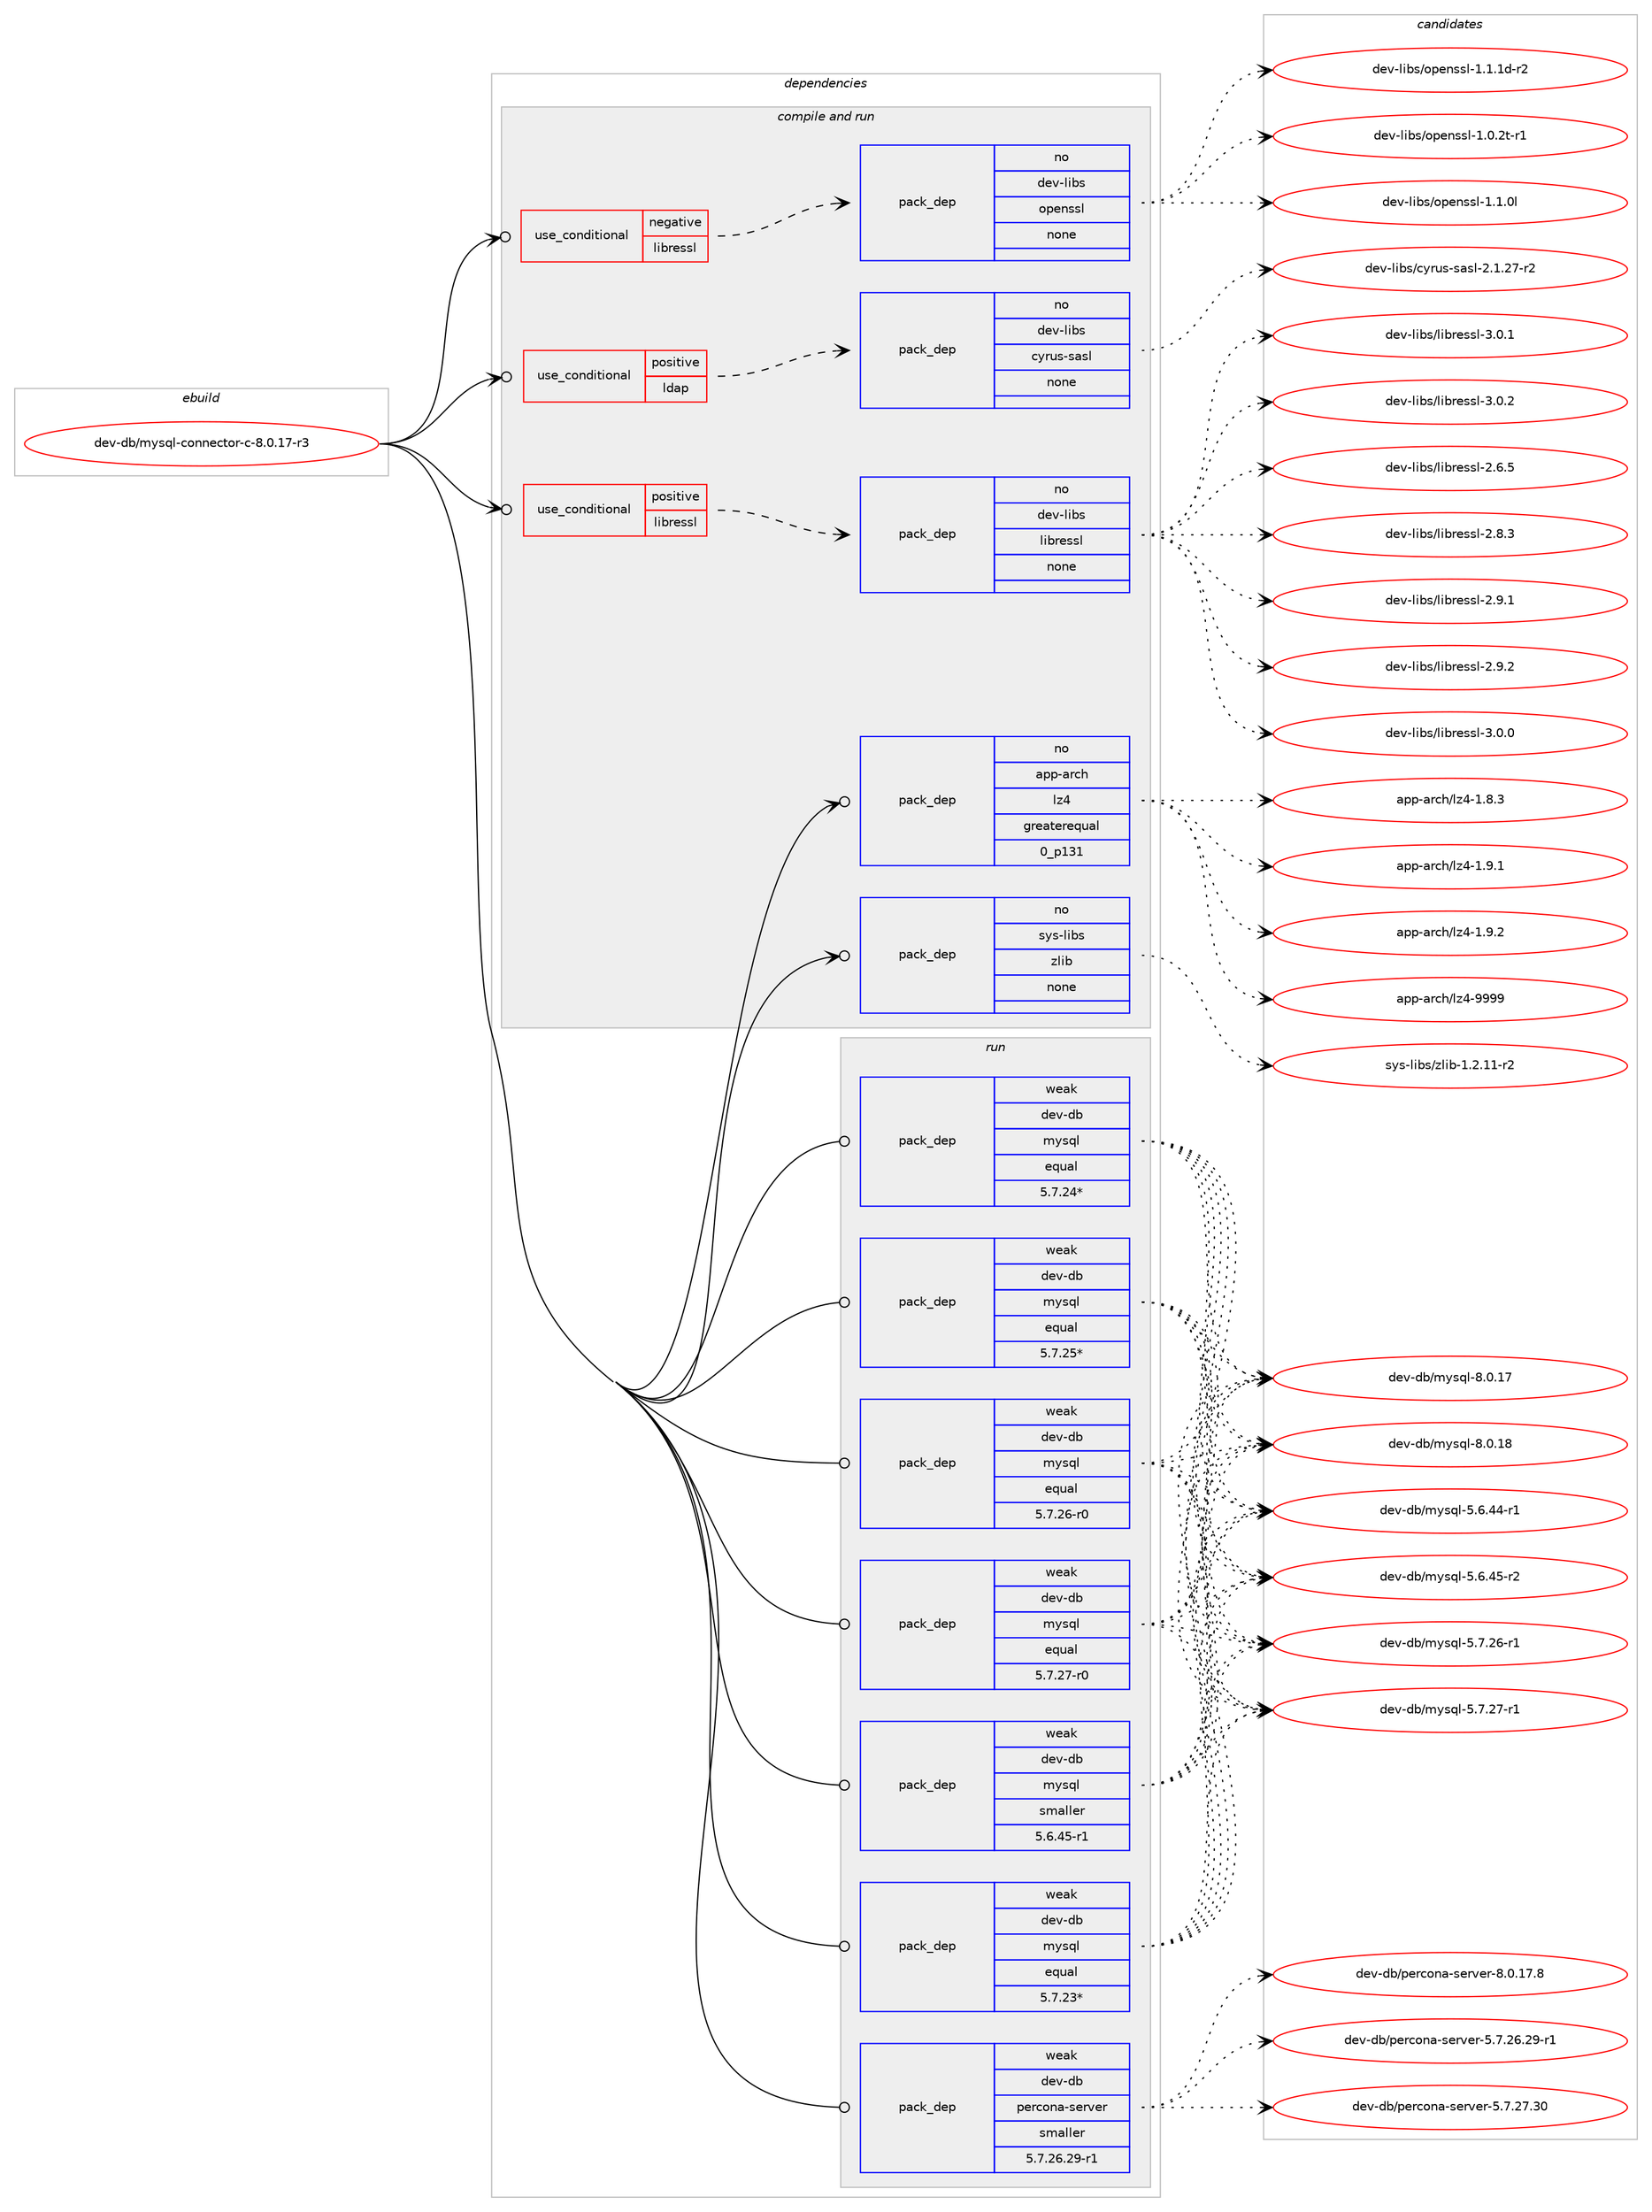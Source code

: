 digraph prolog {

# *************
# Graph options
# *************

newrank=true;
concentrate=true;
compound=true;
graph [rankdir=LR,fontname=Helvetica,fontsize=10,ranksep=1.5];#, ranksep=2.5, nodesep=0.2];
edge  [arrowhead=vee];
node  [fontname=Helvetica,fontsize=10];

# **********
# The ebuild
# **********

subgraph cluster_leftcol {
color=gray;
rank=same;
label=<<i>ebuild</i>>;
id [label="dev-db/mysql-connector-c-8.0.17-r3", color=red, width=4, href="../dev-db/mysql-connector-c-8.0.17-r3.svg"];
}

# ****************
# The dependencies
# ****************

subgraph cluster_midcol {
color=gray;
label=<<i>dependencies</i>>;
subgraph cluster_compile {
fillcolor="#eeeeee";
style=filled;
label=<<i>compile</i>>;
}
subgraph cluster_compileandrun {
fillcolor="#eeeeee";
style=filled;
label=<<i>compile and run</i>>;
subgraph cond123378 {
dependency520638 [label=<<TABLE BORDER="0" CELLBORDER="1" CELLSPACING="0" CELLPADDING="4"><TR><TD ROWSPAN="3" CELLPADDING="10">use_conditional</TD></TR><TR><TD>negative</TD></TR><TR><TD>libressl</TD></TR></TABLE>>, shape=none, color=red];
subgraph pack387566 {
dependency520639 [label=<<TABLE BORDER="0" CELLBORDER="1" CELLSPACING="0" CELLPADDING="4" WIDTH="220"><TR><TD ROWSPAN="6" CELLPADDING="30">pack_dep</TD></TR><TR><TD WIDTH="110">no</TD></TR><TR><TD>dev-libs</TD></TR><TR><TD>openssl</TD></TR><TR><TD>none</TD></TR><TR><TD></TD></TR></TABLE>>, shape=none, color=blue];
}
dependency520638:e -> dependency520639:w [weight=20,style="dashed",arrowhead="vee"];
}
id:e -> dependency520638:w [weight=20,style="solid",arrowhead="odotvee"];
subgraph cond123379 {
dependency520640 [label=<<TABLE BORDER="0" CELLBORDER="1" CELLSPACING="0" CELLPADDING="4"><TR><TD ROWSPAN="3" CELLPADDING="10">use_conditional</TD></TR><TR><TD>positive</TD></TR><TR><TD>ldap</TD></TR></TABLE>>, shape=none, color=red];
subgraph pack387567 {
dependency520641 [label=<<TABLE BORDER="0" CELLBORDER="1" CELLSPACING="0" CELLPADDING="4" WIDTH="220"><TR><TD ROWSPAN="6" CELLPADDING="30">pack_dep</TD></TR><TR><TD WIDTH="110">no</TD></TR><TR><TD>dev-libs</TD></TR><TR><TD>cyrus-sasl</TD></TR><TR><TD>none</TD></TR><TR><TD></TD></TR></TABLE>>, shape=none, color=blue];
}
dependency520640:e -> dependency520641:w [weight=20,style="dashed",arrowhead="vee"];
}
id:e -> dependency520640:w [weight=20,style="solid",arrowhead="odotvee"];
subgraph cond123380 {
dependency520642 [label=<<TABLE BORDER="0" CELLBORDER="1" CELLSPACING="0" CELLPADDING="4"><TR><TD ROWSPAN="3" CELLPADDING="10">use_conditional</TD></TR><TR><TD>positive</TD></TR><TR><TD>libressl</TD></TR></TABLE>>, shape=none, color=red];
subgraph pack387568 {
dependency520643 [label=<<TABLE BORDER="0" CELLBORDER="1" CELLSPACING="0" CELLPADDING="4" WIDTH="220"><TR><TD ROWSPAN="6" CELLPADDING="30">pack_dep</TD></TR><TR><TD WIDTH="110">no</TD></TR><TR><TD>dev-libs</TD></TR><TR><TD>libressl</TD></TR><TR><TD>none</TD></TR><TR><TD></TD></TR></TABLE>>, shape=none, color=blue];
}
dependency520642:e -> dependency520643:w [weight=20,style="dashed",arrowhead="vee"];
}
id:e -> dependency520642:w [weight=20,style="solid",arrowhead="odotvee"];
subgraph pack387569 {
dependency520644 [label=<<TABLE BORDER="0" CELLBORDER="1" CELLSPACING="0" CELLPADDING="4" WIDTH="220"><TR><TD ROWSPAN="6" CELLPADDING="30">pack_dep</TD></TR><TR><TD WIDTH="110">no</TD></TR><TR><TD>app-arch</TD></TR><TR><TD>lz4</TD></TR><TR><TD>greaterequal</TD></TR><TR><TD>0_p131</TD></TR></TABLE>>, shape=none, color=blue];
}
id:e -> dependency520644:w [weight=20,style="solid",arrowhead="odotvee"];
subgraph pack387570 {
dependency520645 [label=<<TABLE BORDER="0" CELLBORDER="1" CELLSPACING="0" CELLPADDING="4" WIDTH="220"><TR><TD ROWSPAN="6" CELLPADDING="30">pack_dep</TD></TR><TR><TD WIDTH="110">no</TD></TR><TR><TD>sys-libs</TD></TR><TR><TD>zlib</TD></TR><TR><TD>none</TD></TR><TR><TD></TD></TR></TABLE>>, shape=none, color=blue];
}
id:e -> dependency520645:w [weight=20,style="solid",arrowhead="odotvee"];
}
subgraph cluster_run {
fillcolor="#eeeeee";
style=filled;
label=<<i>run</i>>;
subgraph pack387571 {
dependency520646 [label=<<TABLE BORDER="0" CELLBORDER="1" CELLSPACING="0" CELLPADDING="4" WIDTH="220"><TR><TD ROWSPAN="6" CELLPADDING="30">pack_dep</TD></TR><TR><TD WIDTH="110">weak</TD></TR><TR><TD>dev-db</TD></TR><TR><TD>mysql</TD></TR><TR><TD>equal</TD></TR><TR><TD>5.7.23*</TD></TR></TABLE>>, shape=none, color=blue];
}
id:e -> dependency520646:w [weight=20,style="solid",arrowhead="odot"];
subgraph pack387572 {
dependency520647 [label=<<TABLE BORDER="0" CELLBORDER="1" CELLSPACING="0" CELLPADDING="4" WIDTH="220"><TR><TD ROWSPAN="6" CELLPADDING="30">pack_dep</TD></TR><TR><TD WIDTH="110">weak</TD></TR><TR><TD>dev-db</TD></TR><TR><TD>mysql</TD></TR><TR><TD>equal</TD></TR><TR><TD>5.7.24*</TD></TR></TABLE>>, shape=none, color=blue];
}
id:e -> dependency520647:w [weight=20,style="solid",arrowhead="odot"];
subgraph pack387573 {
dependency520648 [label=<<TABLE BORDER="0" CELLBORDER="1" CELLSPACING="0" CELLPADDING="4" WIDTH="220"><TR><TD ROWSPAN="6" CELLPADDING="30">pack_dep</TD></TR><TR><TD WIDTH="110">weak</TD></TR><TR><TD>dev-db</TD></TR><TR><TD>mysql</TD></TR><TR><TD>equal</TD></TR><TR><TD>5.7.25*</TD></TR></TABLE>>, shape=none, color=blue];
}
id:e -> dependency520648:w [weight=20,style="solid",arrowhead="odot"];
subgraph pack387574 {
dependency520649 [label=<<TABLE BORDER="0" CELLBORDER="1" CELLSPACING="0" CELLPADDING="4" WIDTH="220"><TR><TD ROWSPAN="6" CELLPADDING="30">pack_dep</TD></TR><TR><TD WIDTH="110">weak</TD></TR><TR><TD>dev-db</TD></TR><TR><TD>mysql</TD></TR><TR><TD>equal</TD></TR><TR><TD>5.7.26-r0</TD></TR></TABLE>>, shape=none, color=blue];
}
id:e -> dependency520649:w [weight=20,style="solid",arrowhead="odot"];
subgraph pack387575 {
dependency520650 [label=<<TABLE BORDER="0" CELLBORDER="1" CELLSPACING="0" CELLPADDING="4" WIDTH="220"><TR><TD ROWSPAN="6" CELLPADDING="30">pack_dep</TD></TR><TR><TD WIDTH="110">weak</TD></TR><TR><TD>dev-db</TD></TR><TR><TD>mysql</TD></TR><TR><TD>equal</TD></TR><TR><TD>5.7.27-r0</TD></TR></TABLE>>, shape=none, color=blue];
}
id:e -> dependency520650:w [weight=20,style="solid",arrowhead="odot"];
subgraph pack387576 {
dependency520651 [label=<<TABLE BORDER="0" CELLBORDER="1" CELLSPACING="0" CELLPADDING="4" WIDTH="220"><TR><TD ROWSPAN="6" CELLPADDING="30">pack_dep</TD></TR><TR><TD WIDTH="110">weak</TD></TR><TR><TD>dev-db</TD></TR><TR><TD>mysql</TD></TR><TR><TD>smaller</TD></TR><TR><TD>5.6.45-r1</TD></TR></TABLE>>, shape=none, color=blue];
}
id:e -> dependency520651:w [weight=20,style="solid",arrowhead="odot"];
subgraph pack387577 {
dependency520652 [label=<<TABLE BORDER="0" CELLBORDER="1" CELLSPACING="0" CELLPADDING="4" WIDTH="220"><TR><TD ROWSPAN="6" CELLPADDING="30">pack_dep</TD></TR><TR><TD WIDTH="110">weak</TD></TR><TR><TD>dev-db</TD></TR><TR><TD>percona-server</TD></TR><TR><TD>smaller</TD></TR><TR><TD>5.7.26.29-r1</TD></TR></TABLE>>, shape=none, color=blue];
}
id:e -> dependency520652:w [weight=20,style="solid",arrowhead="odot"];
}
}

# **************
# The candidates
# **************

subgraph cluster_choices {
rank=same;
color=gray;
label=<<i>candidates</i>>;

subgraph choice387566 {
color=black;
nodesep=1;
choice1001011184510810598115471111121011101151151084549464846501164511449 [label="dev-libs/openssl-1.0.2t-r1", color=red, width=4,href="../dev-libs/openssl-1.0.2t-r1.svg"];
choice100101118451081059811547111112101110115115108454946494648108 [label="dev-libs/openssl-1.1.0l", color=red, width=4,href="../dev-libs/openssl-1.1.0l.svg"];
choice1001011184510810598115471111121011101151151084549464946491004511450 [label="dev-libs/openssl-1.1.1d-r2", color=red, width=4,href="../dev-libs/openssl-1.1.1d-r2.svg"];
dependency520639:e -> choice1001011184510810598115471111121011101151151084549464846501164511449:w [style=dotted,weight="100"];
dependency520639:e -> choice100101118451081059811547111112101110115115108454946494648108:w [style=dotted,weight="100"];
dependency520639:e -> choice1001011184510810598115471111121011101151151084549464946491004511450:w [style=dotted,weight="100"];
}
subgraph choice387567 {
color=black;
nodesep=1;
choice100101118451081059811547991211141171154511597115108455046494650554511450 [label="dev-libs/cyrus-sasl-2.1.27-r2", color=red, width=4,href="../dev-libs/cyrus-sasl-2.1.27-r2.svg"];
dependency520641:e -> choice100101118451081059811547991211141171154511597115108455046494650554511450:w [style=dotted,weight="100"];
}
subgraph choice387568 {
color=black;
nodesep=1;
choice10010111845108105981154710810598114101115115108455046544653 [label="dev-libs/libressl-2.6.5", color=red, width=4,href="../dev-libs/libressl-2.6.5.svg"];
choice10010111845108105981154710810598114101115115108455046564651 [label="dev-libs/libressl-2.8.3", color=red, width=4,href="../dev-libs/libressl-2.8.3.svg"];
choice10010111845108105981154710810598114101115115108455046574649 [label="dev-libs/libressl-2.9.1", color=red, width=4,href="../dev-libs/libressl-2.9.1.svg"];
choice10010111845108105981154710810598114101115115108455046574650 [label="dev-libs/libressl-2.9.2", color=red, width=4,href="../dev-libs/libressl-2.9.2.svg"];
choice10010111845108105981154710810598114101115115108455146484648 [label="dev-libs/libressl-3.0.0", color=red, width=4,href="../dev-libs/libressl-3.0.0.svg"];
choice10010111845108105981154710810598114101115115108455146484649 [label="dev-libs/libressl-3.0.1", color=red, width=4,href="../dev-libs/libressl-3.0.1.svg"];
choice10010111845108105981154710810598114101115115108455146484650 [label="dev-libs/libressl-3.0.2", color=red, width=4,href="../dev-libs/libressl-3.0.2.svg"];
dependency520643:e -> choice10010111845108105981154710810598114101115115108455046544653:w [style=dotted,weight="100"];
dependency520643:e -> choice10010111845108105981154710810598114101115115108455046564651:w [style=dotted,weight="100"];
dependency520643:e -> choice10010111845108105981154710810598114101115115108455046574649:w [style=dotted,weight="100"];
dependency520643:e -> choice10010111845108105981154710810598114101115115108455046574650:w [style=dotted,weight="100"];
dependency520643:e -> choice10010111845108105981154710810598114101115115108455146484648:w [style=dotted,weight="100"];
dependency520643:e -> choice10010111845108105981154710810598114101115115108455146484649:w [style=dotted,weight="100"];
dependency520643:e -> choice10010111845108105981154710810598114101115115108455146484650:w [style=dotted,weight="100"];
}
subgraph choice387569 {
color=black;
nodesep=1;
choice971121124597114991044710812252454946564651 [label="app-arch/lz4-1.8.3", color=red, width=4,href="../app-arch/lz4-1.8.3.svg"];
choice971121124597114991044710812252454946574649 [label="app-arch/lz4-1.9.1", color=red, width=4,href="../app-arch/lz4-1.9.1.svg"];
choice971121124597114991044710812252454946574650 [label="app-arch/lz4-1.9.2", color=red, width=4,href="../app-arch/lz4-1.9.2.svg"];
choice9711211245971149910447108122524557575757 [label="app-arch/lz4-9999", color=red, width=4,href="../app-arch/lz4-9999.svg"];
dependency520644:e -> choice971121124597114991044710812252454946564651:w [style=dotted,weight="100"];
dependency520644:e -> choice971121124597114991044710812252454946574649:w [style=dotted,weight="100"];
dependency520644:e -> choice971121124597114991044710812252454946574650:w [style=dotted,weight="100"];
dependency520644:e -> choice9711211245971149910447108122524557575757:w [style=dotted,weight="100"];
}
subgraph choice387570 {
color=black;
nodesep=1;
choice11512111545108105981154712210810598454946504649494511450 [label="sys-libs/zlib-1.2.11-r2", color=red, width=4,href="../sys-libs/zlib-1.2.11-r2.svg"];
dependency520645:e -> choice11512111545108105981154712210810598454946504649494511450:w [style=dotted,weight="100"];
}
subgraph choice387571 {
color=black;
nodesep=1;
choice100101118451009847109121115113108455346544652524511449 [label="dev-db/mysql-5.6.44-r1", color=red, width=4,href="../dev-db/mysql-5.6.44-r1.svg"];
choice100101118451009847109121115113108455346544652534511450 [label="dev-db/mysql-5.6.45-r2", color=red, width=4,href="../dev-db/mysql-5.6.45-r2.svg"];
choice100101118451009847109121115113108455346554650544511449 [label="dev-db/mysql-5.7.26-r1", color=red, width=4,href="../dev-db/mysql-5.7.26-r1.svg"];
choice100101118451009847109121115113108455346554650554511449 [label="dev-db/mysql-5.7.27-r1", color=red, width=4,href="../dev-db/mysql-5.7.27-r1.svg"];
choice10010111845100984710912111511310845564648464955 [label="dev-db/mysql-8.0.17", color=red, width=4,href="../dev-db/mysql-8.0.17.svg"];
choice10010111845100984710912111511310845564648464956 [label="dev-db/mysql-8.0.18", color=red, width=4,href="../dev-db/mysql-8.0.18.svg"];
dependency520646:e -> choice100101118451009847109121115113108455346544652524511449:w [style=dotted,weight="100"];
dependency520646:e -> choice100101118451009847109121115113108455346544652534511450:w [style=dotted,weight="100"];
dependency520646:e -> choice100101118451009847109121115113108455346554650544511449:w [style=dotted,weight="100"];
dependency520646:e -> choice100101118451009847109121115113108455346554650554511449:w [style=dotted,weight="100"];
dependency520646:e -> choice10010111845100984710912111511310845564648464955:w [style=dotted,weight="100"];
dependency520646:e -> choice10010111845100984710912111511310845564648464956:w [style=dotted,weight="100"];
}
subgraph choice387572 {
color=black;
nodesep=1;
choice100101118451009847109121115113108455346544652524511449 [label="dev-db/mysql-5.6.44-r1", color=red, width=4,href="../dev-db/mysql-5.6.44-r1.svg"];
choice100101118451009847109121115113108455346544652534511450 [label="dev-db/mysql-5.6.45-r2", color=red, width=4,href="../dev-db/mysql-5.6.45-r2.svg"];
choice100101118451009847109121115113108455346554650544511449 [label="dev-db/mysql-5.7.26-r1", color=red, width=4,href="../dev-db/mysql-5.7.26-r1.svg"];
choice100101118451009847109121115113108455346554650554511449 [label="dev-db/mysql-5.7.27-r1", color=red, width=4,href="../dev-db/mysql-5.7.27-r1.svg"];
choice10010111845100984710912111511310845564648464955 [label="dev-db/mysql-8.0.17", color=red, width=4,href="../dev-db/mysql-8.0.17.svg"];
choice10010111845100984710912111511310845564648464956 [label="dev-db/mysql-8.0.18", color=red, width=4,href="../dev-db/mysql-8.0.18.svg"];
dependency520647:e -> choice100101118451009847109121115113108455346544652524511449:w [style=dotted,weight="100"];
dependency520647:e -> choice100101118451009847109121115113108455346544652534511450:w [style=dotted,weight="100"];
dependency520647:e -> choice100101118451009847109121115113108455346554650544511449:w [style=dotted,weight="100"];
dependency520647:e -> choice100101118451009847109121115113108455346554650554511449:w [style=dotted,weight="100"];
dependency520647:e -> choice10010111845100984710912111511310845564648464955:w [style=dotted,weight="100"];
dependency520647:e -> choice10010111845100984710912111511310845564648464956:w [style=dotted,weight="100"];
}
subgraph choice387573 {
color=black;
nodesep=1;
choice100101118451009847109121115113108455346544652524511449 [label="dev-db/mysql-5.6.44-r1", color=red, width=4,href="../dev-db/mysql-5.6.44-r1.svg"];
choice100101118451009847109121115113108455346544652534511450 [label="dev-db/mysql-5.6.45-r2", color=red, width=4,href="../dev-db/mysql-5.6.45-r2.svg"];
choice100101118451009847109121115113108455346554650544511449 [label="dev-db/mysql-5.7.26-r1", color=red, width=4,href="../dev-db/mysql-5.7.26-r1.svg"];
choice100101118451009847109121115113108455346554650554511449 [label="dev-db/mysql-5.7.27-r1", color=red, width=4,href="../dev-db/mysql-5.7.27-r1.svg"];
choice10010111845100984710912111511310845564648464955 [label="dev-db/mysql-8.0.17", color=red, width=4,href="../dev-db/mysql-8.0.17.svg"];
choice10010111845100984710912111511310845564648464956 [label="dev-db/mysql-8.0.18", color=red, width=4,href="../dev-db/mysql-8.0.18.svg"];
dependency520648:e -> choice100101118451009847109121115113108455346544652524511449:w [style=dotted,weight="100"];
dependency520648:e -> choice100101118451009847109121115113108455346544652534511450:w [style=dotted,weight="100"];
dependency520648:e -> choice100101118451009847109121115113108455346554650544511449:w [style=dotted,weight="100"];
dependency520648:e -> choice100101118451009847109121115113108455346554650554511449:w [style=dotted,weight="100"];
dependency520648:e -> choice10010111845100984710912111511310845564648464955:w [style=dotted,weight="100"];
dependency520648:e -> choice10010111845100984710912111511310845564648464956:w [style=dotted,weight="100"];
}
subgraph choice387574 {
color=black;
nodesep=1;
choice100101118451009847109121115113108455346544652524511449 [label="dev-db/mysql-5.6.44-r1", color=red, width=4,href="../dev-db/mysql-5.6.44-r1.svg"];
choice100101118451009847109121115113108455346544652534511450 [label="dev-db/mysql-5.6.45-r2", color=red, width=4,href="../dev-db/mysql-5.6.45-r2.svg"];
choice100101118451009847109121115113108455346554650544511449 [label="dev-db/mysql-5.7.26-r1", color=red, width=4,href="../dev-db/mysql-5.7.26-r1.svg"];
choice100101118451009847109121115113108455346554650554511449 [label="dev-db/mysql-5.7.27-r1", color=red, width=4,href="../dev-db/mysql-5.7.27-r1.svg"];
choice10010111845100984710912111511310845564648464955 [label="dev-db/mysql-8.0.17", color=red, width=4,href="../dev-db/mysql-8.0.17.svg"];
choice10010111845100984710912111511310845564648464956 [label="dev-db/mysql-8.0.18", color=red, width=4,href="../dev-db/mysql-8.0.18.svg"];
dependency520649:e -> choice100101118451009847109121115113108455346544652524511449:w [style=dotted,weight="100"];
dependency520649:e -> choice100101118451009847109121115113108455346544652534511450:w [style=dotted,weight="100"];
dependency520649:e -> choice100101118451009847109121115113108455346554650544511449:w [style=dotted,weight="100"];
dependency520649:e -> choice100101118451009847109121115113108455346554650554511449:w [style=dotted,weight="100"];
dependency520649:e -> choice10010111845100984710912111511310845564648464955:w [style=dotted,weight="100"];
dependency520649:e -> choice10010111845100984710912111511310845564648464956:w [style=dotted,weight="100"];
}
subgraph choice387575 {
color=black;
nodesep=1;
choice100101118451009847109121115113108455346544652524511449 [label="dev-db/mysql-5.6.44-r1", color=red, width=4,href="../dev-db/mysql-5.6.44-r1.svg"];
choice100101118451009847109121115113108455346544652534511450 [label="dev-db/mysql-5.6.45-r2", color=red, width=4,href="../dev-db/mysql-5.6.45-r2.svg"];
choice100101118451009847109121115113108455346554650544511449 [label="dev-db/mysql-5.7.26-r1", color=red, width=4,href="../dev-db/mysql-5.7.26-r1.svg"];
choice100101118451009847109121115113108455346554650554511449 [label="dev-db/mysql-5.7.27-r1", color=red, width=4,href="../dev-db/mysql-5.7.27-r1.svg"];
choice10010111845100984710912111511310845564648464955 [label="dev-db/mysql-8.0.17", color=red, width=4,href="../dev-db/mysql-8.0.17.svg"];
choice10010111845100984710912111511310845564648464956 [label="dev-db/mysql-8.0.18", color=red, width=4,href="../dev-db/mysql-8.0.18.svg"];
dependency520650:e -> choice100101118451009847109121115113108455346544652524511449:w [style=dotted,weight="100"];
dependency520650:e -> choice100101118451009847109121115113108455346544652534511450:w [style=dotted,weight="100"];
dependency520650:e -> choice100101118451009847109121115113108455346554650544511449:w [style=dotted,weight="100"];
dependency520650:e -> choice100101118451009847109121115113108455346554650554511449:w [style=dotted,weight="100"];
dependency520650:e -> choice10010111845100984710912111511310845564648464955:w [style=dotted,weight="100"];
dependency520650:e -> choice10010111845100984710912111511310845564648464956:w [style=dotted,weight="100"];
}
subgraph choice387576 {
color=black;
nodesep=1;
choice100101118451009847109121115113108455346544652524511449 [label="dev-db/mysql-5.6.44-r1", color=red, width=4,href="../dev-db/mysql-5.6.44-r1.svg"];
choice100101118451009847109121115113108455346544652534511450 [label="dev-db/mysql-5.6.45-r2", color=red, width=4,href="../dev-db/mysql-5.6.45-r2.svg"];
choice100101118451009847109121115113108455346554650544511449 [label="dev-db/mysql-5.7.26-r1", color=red, width=4,href="../dev-db/mysql-5.7.26-r1.svg"];
choice100101118451009847109121115113108455346554650554511449 [label="dev-db/mysql-5.7.27-r1", color=red, width=4,href="../dev-db/mysql-5.7.27-r1.svg"];
choice10010111845100984710912111511310845564648464955 [label="dev-db/mysql-8.0.17", color=red, width=4,href="../dev-db/mysql-8.0.17.svg"];
choice10010111845100984710912111511310845564648464956 [label="dev-db/mysql-8.0.18", color=red, width=4,href="../dev-db/mysql-8.0.18.svg"];
dependency520651:e -> choice100101118451009847109121115113108455346544652524511449:w [style=dotted,weight="100"];
dependency520651:e -> choice100101118451009847109121115113108455346544652534511450:w [style=dotted,weight="100"];
dependency520651:e -> choice100101118451009847109121115113108455346554650544511449:w [style=dotted,weight="100"];
dependency520651:e -> choice100101118451009847109121115113108455346554650554511449:w [style=dotted,weight="100"];
dependency520651:e -> choice10010111845100984710912111511310845564648464955:w [style=dotted,weight="100"];
dependency520651:e -> choice10010111845100984710912111511310845564648464956:w [style=dotted,weight="100"];
}
subgraph choice387577 {
color=black;
nodesep=1;
choice100101118451009847112101114991111109745115101114118101114455346554650544650574511449 [label="dev-db/percona-server-5.7.26.29-r1", color=red, width=4,href="../dev-db/percona-server-5.7.26.29-r1.svg"];
choice10010111845100984711210111499111110974511510111411810111445534655465055465148 [label="dev-db/percona-server-5.7.27.30", color=red, width=4,href="../dev-db/percona-server-5.7.27.30.svg"];
choice100101118451009847112101114991111109745115101114118101114455646484649554656 [label="dev-db/percona-server-8.0.17.8", color=red, width=4,href="../dev-db/percona-server-8.0.17.8.svg"];
dependency520652:e -> choice100101118451009847112101114991111109745115101114118101114455346554650544650574511449:w [style=dotted,weight="100"];
dependency520652:e -> choice10010111845100984711210111499111110974511510111411810111445534655465055465148:w [style=dotted,weight="100"];
dependency520652:e -> choice100101118451009847112101114991111109745115101114118101114455646484649554656:w [style=dotted,weight="100"];
}
}

}
